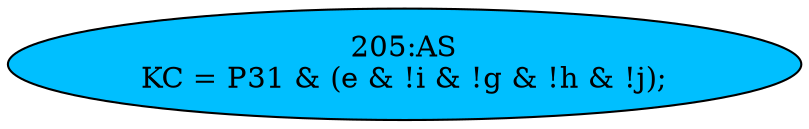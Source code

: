 strict digraph "" {
	node [label="\N"];
	"205:AS"	 [ast="<pyverilog.vparser.ast.Assign object at 0x7f14ceedf310>",
		def_var="['KC']",
		fillcolor=deepskyblue,
		label="205:AS
KC = P31 & (e & !i & !g & !h & !j);",
		statements="[]",
		style=filled,
		typ=Assign,
		use_var="['P31', 'e', 'i', 'g', 'h', 'j']"];
}

